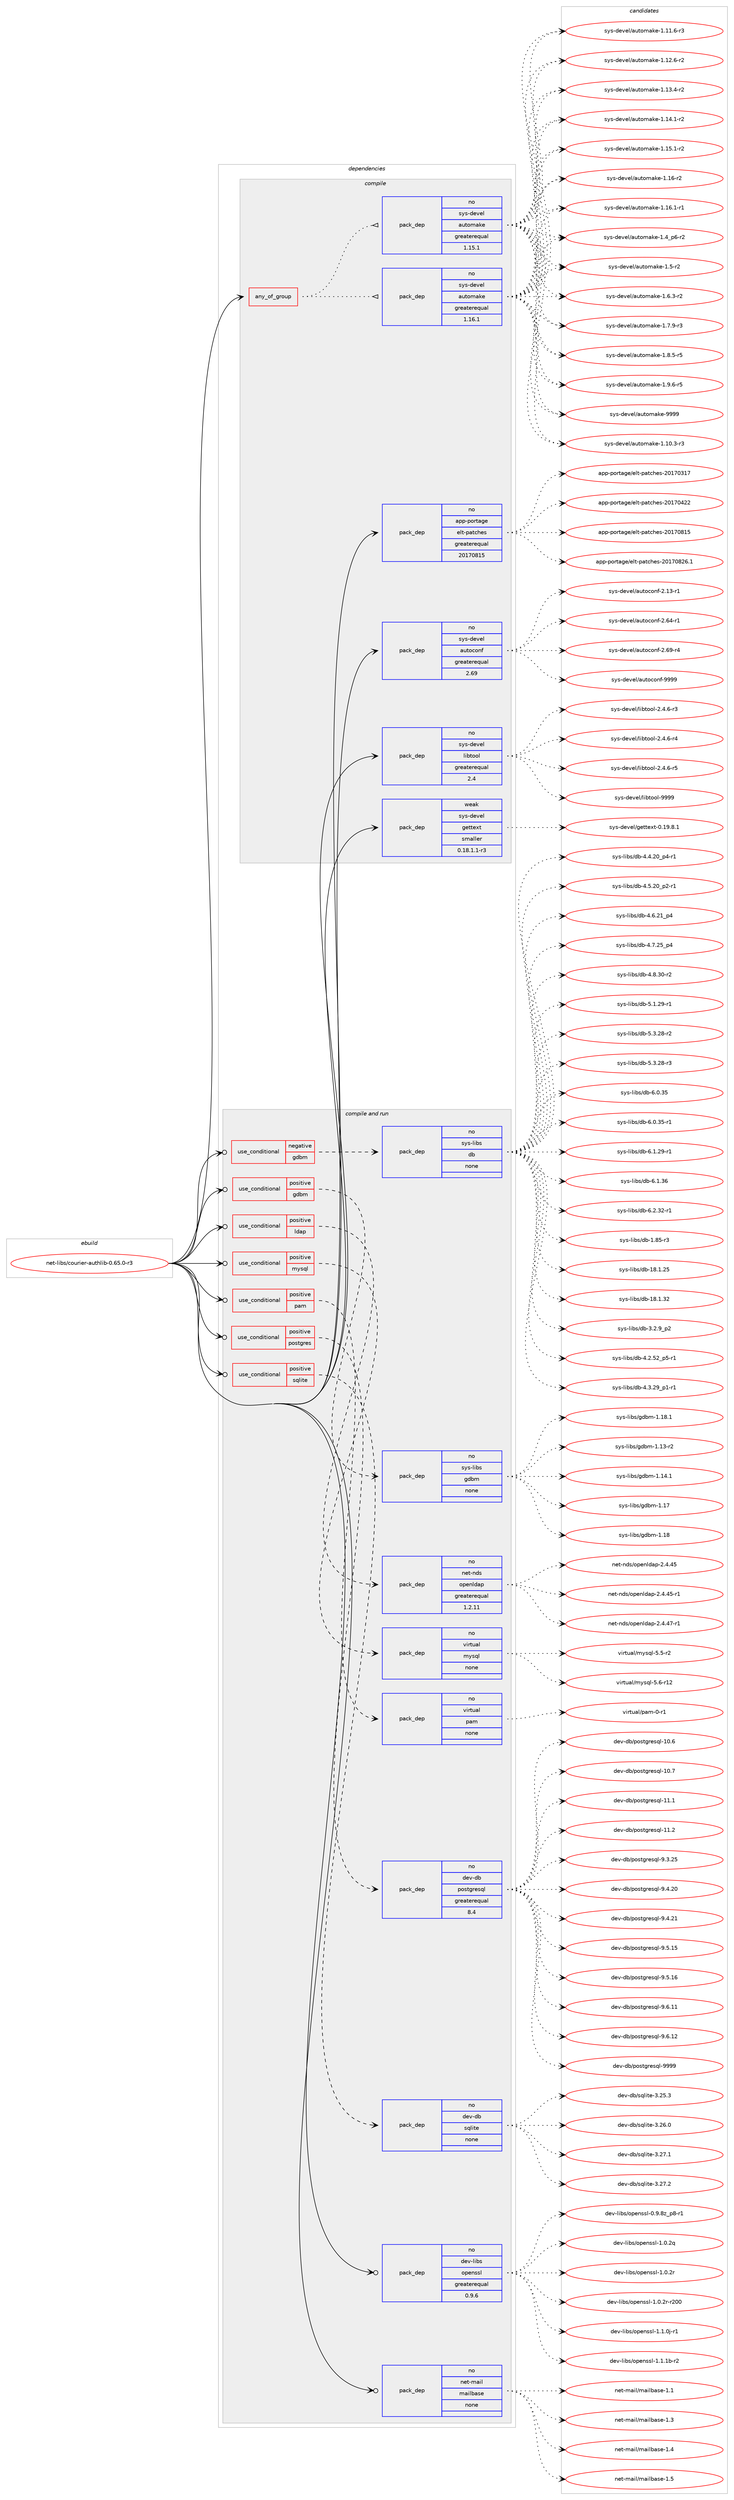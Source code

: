 digraph prolog {

# *************
# Graph options
# *************

newrank=true;
concentrate=true;
compound=true;
graph [rankdir=LR,fontname=Helvetica,fontsize=10,ranksep=1.5];#, ranksep=2.5, nodesep=0.2];
edge  [arrowhead=vee];
node  [fontname=Helvetica,fontsize=10];

# **********
# The ebuild
# **********

subgraph cluster_leftcol {
color=gray;
rank=same;
label=<<i>ebuild</i>>;
id [label="net-libs/courier-authlib-0.65.0-r3", color=red, width=4, href="../net-libs/courier-authlib-0.65.0-r3.svg"];
}

# ****************
# The dependencies
# ****************

subgraph cluster_midcol {
color=gray;
label=<<i>dependencies</i>>;
subgraph cluster_compile {
fillcolor="#eeeeee";
style=filled;
label=<<i>compile</i>>;
subgraph any26082 {
dependency1658033 [label=<<TABLE BORDER="0" CELLBORDER="1" CELLSPACING="0" CELLPADDING="4"><TR><TD CELLPADDING="10">any_of_group</TD></TR></TABLE>>, shape=none, color=red];subgraph pack1185322 {
dependency1658034 [label=<<TABLE BORDER="0" CELLBORDER="1" CELLSPACING="0" CELLPADDING="4" WIDTH="220"><TR><TD ROWSPAN="6" CELLPADDING="30">pack_dep</TD></TR><TR><TD WIDTH="110">no</TD></TR><TR><TD>sys-devel</TD></TR><TR><TD>automake</TD></TR><TR><TD>greaterequal</TD></TR><TR><TD>1.16.1</TD></TR></TABLE>>, shape=none, color=blue];
}
dependency1658033:e -> dependency1658034:w [weight=20,style="dotted",arrowhead="oinv"];
subgraph pack1185323 {
dependency1658035 [label=<<TABLE BORDER="0" CELLBORDER="1" CELLSPACING="0" CELLPADDING="4" WIDTH="220"><TR><TD ROWSPAN="6" CELLPADDING="30">pack_dep</TD></TR><TR><TD WIDTH="110">no</TD></TR><TR><TD>sys-devel</TD></TR><TR><TD>automake</TD></TR><TR><TD>greaterequal</TD></TR><TR><TD>1.15.1</TD></TR></TABLE>>, shape=none, color=blue];
}
dependency1658033:e -> dependency1658035:w [weight=20,style="dotted",arrowhead="oinv"];
}
id:e -> dependency1658033:w [weight=20,style="solid",arrowhead="vee"];
subgraph pack1185324 {
dependency1658036 [label=<<TABLE BORDER="0" CELLBORDER="1" CELLSPACING="0" CELLPADDING="4" WIDTH="220"><TR><TD ROWSPAN="6" CELLPADDING="30">pack_dep</TD></TR><TR><TD WIDTH="110">no</TD></TR><TR><TD>app-portage</TD></TR><TR><TD>elt-patches</TD></TR><TR><TD>greaterequal</TD></TR><TR><TD>20170815</TD></TR></TABLE>>, shape=none, color=blue];
}
id:e -> dependency1658036:w [weight=20,style="solid",arrowhead="vee"];
subgraph pack1185325 {
dependency1658037 [label=<<TABLE BORDER="0" CELLBORDER="1" CELLSPACING="0" CELLPADDING="4" WIDTH="220"><TR><TD ROWSPAN="6" CELLPADDING="30">pack_dep</TD></TR><TR><TD WIDTH="110">no</TD></TR><TR><TD>sys-devel</TD></TR><TR><TD>autoconf</TD></TR><TR><TD>greaterequal</TD></TR><TR><TD>2.69</TD></TR></TABLE>>, shape=none, color=blue];
}
id:e -> dependency1658037:w [weight=20,style="solid",arrowhead="vee"];
subgraph pack1185326 {
dependency1658038 [label=<<TABLE BORDER="0" CELLBORDER="1" CELLSPACING="0" CELLPADDING="4" WIDTH="220"><TR><TD ROWSPAN="6" CELLPADDING="30">pack_dep</TD></TR><TR><TD WIDTH="110">no</TD></TR><TR><TD>sys-devel</TD></TR><TR><TD>libtool</TD></TR><TR><TD>greaterequal</TD></TR><TR><TD>2.4</TD></TR></TABLE>>, shape=none, color=blue];
}
id:e -> dependency1658038:w [weight=20,style="solid",arrowhead="vee"];
subgraph pack1185327 {
dependency1658039 [label=<<TABLE BORDER="0" CELLBORDER="1" CELLSPACING="0" CELLPADDING="4" WIDTH="220"><TR><TD ROWSPAN="6" CELLPADDING="30">pack_dep</TD></TR><TR><TD WIDTH="110">weak</TD></TR><TR><TD>sys-devel</TD></TR><TR><TD>gettext</TD></TR><TR><TD>smaller</TD></TR><TR><TD>0.18.1.1-r3</TD></TR></TABLE>>, shape=none, color=blue];
}
id:e -> dependency1658039:w [weight=20,style="solid",arrowhead="vee"];
}
subgraph cluster_compileandrun {
fillcolor="#eeeeee";
style=filled;
label=<<i>compile and run</i>>;
subgraph cond445841 {
dependency1658040 [label=<<TABLE BORDER="0" CELLBORDER="1" CELLSPACING="0" CELLPADDING="4"><TR><TD ROWSPAN="3" CELLPADDING="10">use_conditional</TD></TR><TR><TD>negative</TD></TR><TR><TD>gdbm</TD></TR></TABLE>>, shape=none, color=red];
subgraph pack1185328 {
dependency1658041 [label=<<TABLE BORDER="0" CELLBORDER="1" CELLSPACING="0" CELLPADDING="4" WIDTH="220"><TR><TD ROWSPAN="6" CELLPADDING="30">pack_dep</TD></TR><TR><TD WIDTH="110">no</TD></TR><TR><TD>sys-libs</TD></TR><TR><TD>db</TD></TR><TR><TD>none</TD></TR><TR><TD></TD></TR></TABLE>>, shape=none, color=blue];
}
dependency1658040:e -> dependency1658041:w [weight=20,style="dashed",arrowhead="vee"];
}
id:e -> dependency1658040:w [weight=20,style="solid",arrowhead="odotvee"];
subgraph cond445842 {
dependency1658042 [label=<<TABLE BORDER="0" CELLBORDER="1" CELLSPACING="0" CELLPADDING="4"><TR><TD ROWSPAN="3" CELLPADDING="10">use_conditional</TD></TR><TR><TD>positive</TD></TR><TR><TD>gdbm</TD></TR></TABLE>>, shape=none, color=red];
subgraph pack1185329 {
dependency1658043 [label=<<TABLE BORDER="0" CELLBORDER="1" CELLSPACING="0" CELLPADDING="4" WIDTH="220"><TR><TD ROWSPAN="6" CELLPADDING="30">pack_dep</TD></TR><TR><TD WIDTH="110">no</TD></TR><TR><TD>sys-libs</TD></TR><TR><TD>gdbm</TD></TR><TR><TD>none</TD></TR><TR><TD></TD></TR></TABLE>>, shape=none, color=blue];
}
dependency1658042:e -> dependency1658043:w [weight=20,style="dashed",arrowhead="vee"];
}
id:e -> dependency1658042:w [weight=20,style="solid",arrowhead="odotvee"];
subgraph cond445843 {
dependency1658044 [label=<<TABLE BORDER="0" CELLBORDER="1" CELLSPACING="0" CELLPADDING="4"><TR><TD ROWSPAN="3" CELLPADDING="10">use_conditional</TD></TR><TR><TD>positive</TD></TR><TR><TD>ldap</TD></TR></TABLE>>, shape=none, color=red];
subgraph pack1185330 {
dependency1658045 [label=<<TABLE BORDER="0" CELLBORDER="1" CELLSPACING="0" CELLPADDING="4" WIDTH="220"><TR><TD ROWSPAN="6" CELLPADDING="30">pack_dep</TD></TR><TR><TD WIDTH="110">no</TD></TR><TR><TD>net-nds</TD></TR><TR><TD>openldap</TD></TR><TR><TD>greaterequal</TD></TR><TR><TD>1.2.11</TD></TR></TABLE>>, shape=none, color=blue];
}
dependency1658044:e -> dependency1658045:w [weight=20,style="dashed",arrowhead="vee"];
}
id:e -> dependency1658044:w [weight=20,style="solid",arrowhead="odotvee"];
subgraph cond445844 {
dependency1658046 [label=<<TABLE BORDER="0" CELLBORDER="1" CELLSPACING="0" CELLPADDING="4"><TR><TD ROWSPAN="3" CELLPADDING="10">use_conditional</TD></TR><TR><TD>positive</TD></TR><TR><TD>mysql</TD></TR></TABLE>>, shape=none, color=red];
subgraph pack1185331 {
dependency1658047 [label=<<TABLE BORDER="0" CELLBORDER="1" CELLSPACING="0" CELLPADDING="4" WIDTH="220"><TR><TD ROWSPAN="6" CELLPADDING="30">pack_dep</TD></TR><TR><TD WIDTH="110">no</TD></TR><TR><TD>virtual</TD></TR><TR><TD>mysql</TD></TR><TR><TD>none</TD></TR><TR><TD></TD></TR></TABLE>>, shape=none, color=blue];
}
dependency1658046:e -> dependency1658047:w [weight=20,style="dashed",arrowhead="vee"];
}
id:e -> dependency1658046:w [weight=20,style="solid",arrowhead="odotvee"];
subgraph cond445845 {
dependency1658048 [label=<<TABLE BORDER="0" CELLBORDER="1" CELLSPACING="0" CELLPADDING="4"><TR><TD ROWSPAN="3" CELLPADDING="10">use_conditional</TD></TR><TR><TD>positive</TD></TR><TR><TD>pam</TD></TR></TABLE>>, shape=none, color=red];
subgraph pack1185332 {
dependency1658049 [label=<<TABLE BORDER="0" CELLBORDER="1" CELLSPACING="0" CELLPADDING="4" WIDTH="220"><TR><TD ROWSPAN="6" CELLPADDING="30">pack_dep</TD></TR><TR><TD WIDTH="110">no</TD></TR><TR><TD>virtual</TD></TR><TR><TD>pam</TD></TR><TR><TD>none</TD></TR><TR><TD></TD></TR></TABLE>>, shape=none, color=blue];
}
dependency1658048:e -> dependency1658049:w [weight=20,style="dashed",arrowhead="vee"];
}
id:e -> dependency1658048:w [weight=20,style="solid",arrowhead="odotvee"];
subgraph cond445846 {
dependency1658050 [label=<<TABLE BORDER="0" CELLBORDER="1" CELLSPACING="0" CELLPADDING="4"><TR><TD ROWSPAN="3" CELLPADDING="10">use_conditional</TD></TR><TR><TD>positive</TD></TR><TR><TD>postgres</TD></TR></TABLE>>, shape=none, color=red];
subgraph pack1185333 {
dependency1658051 [label=<<TABLE BORDER="0" CELLBORDER="1" CELLSPACING="0" CELLPADDING="4" WIDTH="220"><TR><TD ROWSPAN="6" CELLPADDING="30">pack_dep</TD></TR><TR><TD WIDTH="110">no</TD></TR><TR><TD>dev-db</TD></TR><TR><TD>postgresql</TD></TR><TR><TD>greaterequal</TD></TR><TR><TD>8.4</TD></TR></TABLE>>, shape=none, color=blue];
}
dependency1658050:e -> dependency1658051:w [weight=20,style="dashed",arrowhead="vee"];
}
id:e -> dependency1658050:w [weight=20,style="solid",arrowhead="odotvee"];
subgraph cond445847 {
dependency1658052 [label=<<TABLE BORDER="0" CELLBORDER="1" CELLSPACING="0" CELLPADDING="4"><TR><TD ROWSPAN="3" CELLPADDING="10">use_conditional</TD></TR><TR><TD>positive</TD></TR><TR><TD>sqlite</TD></TR></TABLE>>, shape=none, color=red];
subgraph pack1185334 {
dependency1658053 [label=<<TABLE BORDER="0" CELLBORDER="1" CELLSPACING="0" CELLPADDING="4" WIDTH="220"><TR><TD ROWSPAN="6" CELLPADDING="30">pack_dep</TD></TR><TR><TD WIDTH="110">no</TD></TR><TR><TD>dev-db</TD></TR><TR><TD>sqlite</TD></TR><TR><TD>none</TD></TR><TR><TD></TD></TR></TABLE>>, shape=none, color=blue];
}
dependency1658052:e -> dependency1658053:w [weight=20,style="dashed",arrowhead="vee"];
}
id:e -> dependency1658052:w [weight=20,style="solid",arrowhead="odotvee"];
subgraph pack1185335 {
dependency1658054 [label=<<TABLE BORDER="0" CELLBORDER="1" CELLSPACING="0" CELLPADDING="4" WIDTH="220"><TR><TD ROWSPAN="6" CELLPADDING="30">pack_dep</TD></TR><TR><TD WIDTH="110">no</TD></TR><TR><TD>dev-libs</TD></TR><TR><TD>openssl</TD></TR><TR><TD>greaterequal</TD></TR><TR><TD>0.9.6</TD></TR></TABLE>>, shape=none, color=blue];
}
id:e -> dependency1658054:w [weight=20,style="solid",arrowhead="odotvee"];
subgraph pack1185336 {
dependency1658055 [label=<<TABLE BORDER="0" CELLBORDER="1" CELLSPACING="0" CELLPADDING="4" WIDTH="220"><TR><TD ROWSPAN="6" CELLPADDING="30">pack_dep</TD></TR><TR><TD WIDTH="110">no</TD></TR><TR><TD>net-mail</TD></TR><TR><TD>mailbase</TD></TR><TR><TD>none</TD></TR><TR><TD></TD></TR></TABLE>>, shape=none, color=blue];
}
id:e -> dependency1658055:w [weight=20,style="solid",arrowhead="odotvee"];
}
subgraph cluster_run {
fillcolor="#eeeeee";
style=filled;
label=<<i>run</i>>;
}
}

# **************
# The candidates
# **************

subgraph cluster_choices {
rank=same;
color=gray;
label=<<i>candidates</i>>;

subgraph choice1185322 {
color=black;
nodesep=1;
choice11512111545100101118101108479711711611110997107101454946494846514511451 [label="sys-devel/automake-1.10.3-r3", color=red, width=4,href="../sys-devel/automake-1.10.3-r3.svg"];
choice11512111545100101118101108479711711611110997107101454946494946544511451 [label="sys-devel/automake-1.11.6-r3", color=red, width=4,href="../sys-devel/automake-1.11.6-r3.svg"];
choice11512111545100101118101108479711711611110997107101454946495046544511450 [label="sys-devel/automake-1.12.6-r2", color=red, width=4,href="../sys-devel/automake-1.12.6-r2.svg"];
choice11512111545100101118101108479711711611110997107101454946495146524511450 [label="sys-devel/automake-1.13.4-r2", color=red, width=4,href="../sys-devel/automake-1.13.4-r2.svg"];
choice11512111545100101118101108479711711611110997107101454946495246494511450 [label="sys-devel/automake-1.14.1-r2", color=red, width=4,href="../sys-devel/automake-1.14.1-r2.svg"];
choice11512111545100101118101108479711711611110997107101454946495346494511450 [label="sys-devel/automake-1.15.1-r2", color=red, width=4,href="../sys-devel/automake-1.15.1-r2.svg"];
choice1151211154510010111810110847971171161111099710710145494649544511450 [label="sys-devel/automake-1.16-r2", color=red, width=4,href="../sys-devel/automake-1.16-r2.svg"];
choice11512111545100101118101108479711711611110997107101454946495446494511449 [label="sys-devel/automake-1.16.1-r1", color=red, width=4,href="../sys-devel/automake-1.16.1-r1.svg"];
choice115121115451001011181011084797117116111109971071014549465295112544511450 [label="sys-devel/automake-1.4_p6-r2", color=red, width=4,href="../sys-devel/automake-1.4_p6-r2.svg"];
choice11512111545100101118101108479711711611110997107101454946534511450 [label="sys-devel/automake-1.5-r2", color=red, width=4,href="../sys-devel/automake-1.5-r2.svg"];
choice115121115451001011181011084797117116111109971071014549465446514511450 [label="sys-devel/automake-1.6.3-r2", color=red, width=4,href="../sys-devel/automake-1.6.3-r2.svg"];
choice115121115451001011181011084797117116111109971071014549465546574511451 [label="sys-devel/automake-1.7.9-r3", color=red, width=4,href="../sys-devel/automake-1.7.9-r3.svg"];
choice115121115451001011181011084797117116111109971071014549465646534511453 [label="sys-devel/automake-1.8.5-r5", color=red, width=4,href="../sys-devel/automake-1.8.5-r5.svg"];
choice115121115451001011181011084797117116111109971071014549465746544511453 [label="sys-devel/automake-1.9.6-r5", color=red, width=4,href="../sys-devel/automake-1.9.6-r5.svg"];
choice115121115451001011181011084797117116111109971071014557575757 [label="sys-devel/automake-9999", color=red, width=4,href="../sys-devel/automake-9999.svg"];
dependency1658034:e -> choice11512111545100101118101108479711711611110997107101454946494846514511451:w [style=dotted,weight="100"];
dependency1658034:e -> choice11512111545100101118101108479711711611110997107101454946494946544511451:w [style=dotted,weight="100"];
dependency1658034:e -> choice11512111545100101118101108479711711611110997107101454946495046544511450:w [style=dotted,weight="100"];
dependency1658034:e -> choice11512111545100101118101108479711711611110997107101454946495146524511450:w [style=dotted,weight="100"];
dependency1658034:e -> choice11512111545100101118101108479711711611110997107101454946495246494511450:w [style=dotted,weight="100"];
dependency1658034:e -> choice11512111545100101118101108479711711611110997107101454946495346494511450:w [style=dotted,weight="100"];
dependency1658034:e -> choice1151211154510010111810110847971171161111099710710145494649544511450:w [style=dotted,weight="100"];
dependency1658034:e -> choice11512111545100101118101108479711711611110997107101454946495446494511449:w [style=dotted,weight="100"];
dependency1658034:e -> choice115121115451001011181011084797117116111109971071014549465295112544511450:w [style=dotted,weight="100"];
dependency1658034:e -> choice11512111545100101118101108479711711611110997107101454946534511450:w [style=dotted,weight="100"];
dependency1658034:e -> choice115121115451001011181011084797117116111109971071014549465446514511450:w [style=dotted,weight="100"];
dependency1658034:e -> choice115121115451001011181011084797117116111109971071014549465546574511451:w [style=dotted,weight="100"];
dependency1658034:e -> choice115121115451001011181011084797117116111109971071014549465646534511453:w [style=dotted,weight="100"];
dependency1658034:e -> choice115121115451001011181011084797117116111109971071014549465746544511453:w [style=dotted,weight="100"];
dependency1658034:e -> choice115121115451001011181011084797117116111109971071014557575757:w [style=dotted,weight="100"];
}
subgraph choice1185323 {
color=black;
nodesep=1;
choice11512111545100101118101108479711711611110997107101454946494846514511451 [label="sys-devel/automake-1.10.3-r3", color=red, width=4,href="../sys-devel/automake-1.10.3-r3.svg"];
choice11512111545100101118101108479711711611110997107101454946494946544511451 [label="sys-devel/automake-1.11.6-r3", color=red, width=4,href="../sys-devel/automake-1.11.6-r3.svg"];
choice11512111545100101118101108479711711611110997107101454946495046544511450 [label="sys-devel/automake-1.12.6-r2", color=red, width=4,href="../sys-devel/automake-1.12.6-r2.svg"];
choice11512111545100101118101108479711711611110997107101454946495146524511450 [label="sys-devel/automake-1.13.4-r2", color=red, width=4,href="../sys-devel/automake-1.13.4-r2.svg"];
choice11512111545100101118101108479711711611110997107101454946495246494511450 [label="sys-devel/automake-1.14.1-r2", color=red, width=4,href="../sys-devel/automake-1.14.1-r2.svg"];
choice11512111545100101118101108479711711611110997107101454946495346494511450 [label="sys-devel/automake-1.15.1-r2", color=red, width=4,href="../sys-devel/automake-1.15.1-r2.svg"];
choice1151211154510010111810110847971171161111099710710145494649544511450 [label="sys-devel/automake-1.16-r2", color=red, width=4,href="../sys-devel/automake-1.16-r2.svg"];
choice11512111545100101118101108479711711611110997107101454946495446494511449 [label="sys-devel/automake-1.16.1-r1", color=red, width=4,href="../sys-devel/automake-1.16.1-r1.svg"];
choice115121115451001011181011084797117116111109971071014549465295112544511450 [label="sys-devel/automake-1.4_p6-r2", color=red, width=4,href="../sys-devel/automake-1.4_p6-r2.svg"];
choice11512111545100101118101108479711711611110997107101454946534511450 [label="sys-devel/automake-1.5-r2", color=red, width=4,href="../sys-devel/automake-1.5-r2.svg"];
choice115121115451001011181011084797117116111109971071014549465446514511450 [label="sys-devel/automake-1.6.3-r2", color=red, width=4,href="../sys-devel/automake-1.6.3-r2.svg"];
choice115121115451001011181011084797117116111109971071014549465546574511451 [label="sys-devel/automake-1.7.9-r3", color=red, width=4,href="../sys-devel/automake-1.7.9-r3.svg"];
choice115121115451001011181011084797117116111109971071014549465646534511453 [label="sys-devel/automake-1.8.5-r5", color=red, width=4,href="../sys-devel/automake-1.8.5-r5.svg"];
choice115121115451001011181011084797117116111109971071014549465746544511453 [label="sys-devel/automake-1.9.6-r5", color=red, width=4,href="../sys-devel/automake-1.9.6-r5.svg"];
choice115121115451001011181011084797117116111109971071014557575757 [label="sys-devel/automake-9999", color=red, width=4,href="../sys-devel/automake-9999.svg"];
dependency1658035:e -> choice11512111545100101118101108479711711611110997107101454946494846514511451:w [style=dotted,weight="100"];
dependency1658035:e -> choice11512111545100101118101108479711711611110997107101454946494946544511451:w [style=dotted,weight="100"];
dependency1658035:e -> choice11512111545100101118101108479711711611110997107101454946495046544511450:w [style=dotted,weight="100"];
dependency1658035:e -> choice11512111545100101118101108479711711611110997107101454946495146524511450:w [style=dotted,weight="100"];
dependency1658035:e -> choice11512111545100101118101108479711711611110997107101454946495246494511450:w [style=dotted,weight="100"];
dependency1658035:e -> choice11512111545100101118101108479711711611110997107101454946495346494511450:w [style=dotted,weight="100"];
dependency1658035:e -> choice1151211154510010111810110847971171161111099710710145494649544511450:w [style=dotted,weight="100"];
dependency1658035:e -> choice11512111545100101118101108479711711611110997107101454946495446494511449:w [style=dotted,weight="100"];
dependency1658035:e -> choice115121115451001011181011084797117116111109971071014549465295112544511450:w [style=dotted,weight="100"];
dependency1658035:e -> choice11512111545100101118101108479711711611110997107101454946534511450:w [style=dotted,weight="100"];
dependency1658035:e -> choice115121115451001011181011084797117116111109971071014549465446514511450:w [style=dotted,weight="100"];
dependency1658035:e -> choice115121115451001011181011084797117116111109971071014549465546574511451:w [style=dotted,weight="100"];
dependency1658035:e -> choice115121115451001011181011084797117116111109971071014549465646534511453:w [style=dotted,weight="100"];
dependency1658035:e -> choice115121115451001011181011084797117116111109971071014549465746544511453:w [style=dotted,weight="100"];
dependency1658035:e -> choice115121115451001011181011084797117116111109971071014557575757:w [style=dotted,weight="100"];
}
subgraph choice1185324 {
color=black;
nodesep=1;
choice97112112451121111141169710310147101108116451129711699104101115455048495548514955 [label="app-portage/elt-patches-20170317", color=red, width=4,href="../app-portage/elt-patches-20170317.svg"];
choice97112112451121111141169710310147101108116451129711699104101115455048495548525050 [label="app-portage/elt-patches-20170422", color=red, width=4,href="../app-portage/elt-patches-20170422.svg"];
choice97112112451121111141169710310147101108116451129711699104101115455048495548564953 [label="app-portage/elt-patches-20170815", color=red, width=4,href="../app-portage/elt-patches-20170815.svg"];
choice971121124511211111411697103101471011081164511297116991041011154550484955485650544649 [label="app-portage/elt-patches-20170826.1", color=red, width=4,href="../app-portage/elt-patches-20170826.1.svg"];
dependency1658036:e -> choice97112112451121111141169710310147101108116451129711699104101115455048495548514955:w [style=dotted,weight="100"];
dependency1658036:e -> choice97112112451121111141169710310147101108116451129711699104101115455048495548525050:w [style=dotted,weight="100"];
dependency1658036:e -> choice97112112451121111141169710310147101108116451129711699104101115455048495548564953:w [style=dotted,weight="100"];
dependency1658036:e -> choice971121124511211111411697103101471011081164511297116991041011154550484955485650544649:w [style=dotted,weight="100"];
}
subgraph choice1185325 {
color=black;
nodesep=1;
choice1151211154510010111810110847971171161119911111010245504649514511449 [label="sys-devel/autoconf-2.13-r1", color=red, width=4,href="../sys-devel/autoconf-2.13-r1.svg"];
choice1151211154510010111810110847971171161119911111010245504654524511449 [label="sys-devel/autoconf-2.64-r1", color=red, width=4,href="../sys-devel/autoconf-2.64-r1.svg"];
choice1151211154510010111810110847971171161119911111010245504654574511452 [label="sys-devel/autoconf-2.69-r4", color=red, width=4,href="../sys-devel/autoconf-2.69-r4.svg"];
choice115121115451001011181011084797117116111991111101024557575757 [label="sys-devel/autoconf-9999", color=red, width=4,href="../sys-devel/autoconf-9999.svg"];
dependency1658037:e -> choice1151211154510010111810110847971171161119911111010245504649514511449:w [style=dotted,weight="100"];
dependency1658037:e -> choice1151211154510010111810110847971171161119911111010245504654524511449:w [style=dotted,weight="100"];
dependency1658037:e -> choice1151211154510010111810110847971171161119911111010245504654574511452:w [style=dotted,weight="100"];
dependency1658037:e -> choice115121115451001011181011084797117116111991111101024557575757:w [style=dotted,weight="100"];
}
subgraph choice1185326 {
color=black;
nodesep=1;
choice1151211154510010111810110847108105981161111111084550465246544511451 [label="sys-devel/libtool-2.4.6-r3", color=red, width=4,href="../sys-devel/libtool-2.4.6-r3.svg"];
choice1151211154510010111810110847108105981161111111084550465246544511452 [label="sys-devel/libtool-2.4.6-r4", color=red, width=4,href="../sys-devel/libtool-2.4.6-r4.svg"];
choice1151211154510010111810110847108105981161111111084550465246544511453 [label="sys-devel/libtool-2.4.6-r5", color=red, width=4,href="../sys-devel/libtool-2.4.6-r5.svg"];
choice1151211154510010111810110847108105981161111111084557575757 [label="sys-devel/libtool-9999", color=red, width=4,href="../sys-devel/libtool-9999.svg"];
dependency1658038:e -> choice1151211154510010111810110847108105981161111111084550465246544511451:w [style=dotted,weight="100"];
dependency1658038:e -> choice1151211154510010111810110847108105981161111111084550465246544511452:w [style=dotted,weight="100"];
dependency1658038:e -> choice1151211154510010111810110847108105981161111111084550465246544511453:w [style=dotted,weight="100"];
dependency1658038:e -> choice1151211154510010111810110847108105981161111111084557575757:w [style=dotted,weight="100"];
}
subgraph choice1185327 {
color=black;
nodesep=1;
choice1151211154510010111810110847103101116116101120116454846495746564649 [label="sys-devel/gettext-0.19.8.1", color=red, width=4,href="../sys-devel/gettext-0.19.8.1.svg"];
dependency1658039:e -> choice1151211154510010111810110847103101116116101120116454846495746564649:w [style=dotted,weight="100"];
}
subgraph choice1185328 {
color=black;
nodesep=1;
choice1151211154510810598115471009845494656534511451 [label="sys-libs/db-1.85-r3", color=red, width=4,href="../sys-libs/db-1.85-r3.svg"];
choice115121115451081059811547100984549564649465053 [label="sys-libs/db-18.1.25", color=red, width=4,href="../sys-libs/db-18.1.25.svg"];
choice115121115451081059811547100984549564649465150 [label="sys-libs/db-18.1.32", color=red, width=4,href="../sys-libs/db-18.1.32.svg"];
choice115121115451081059811547100984551465046579511250 [label="sys-libs/db-3.2.9_p2", color=red, width=4,href="../sys-libs/db-3.2.9_p2.svg"];
choice115121115451081059811547100984552465046535095112534511449 [label="sys-libs/db-4.2.52_p5-r1", color=red, width=4,href="../sys-libs/db-4.2.52_p5-r1.svg"];
choice115121115451081059811547100984552465146505795112494511449 [label="sys-libs/db-4.3.29_p1-r1", color=red, width=4,href="../sys-libs/db-4.3.29_p1-r1.svg"];
choice115121115451081059811547100984552465246504895112524511449 [label="sys-libs/db-4.4.20_p4-r1", color=red, width=4,href="../sys-libs/db-4.4.20_p4-r1.svg"];
choice115121115451081059811547100984552465346504895112504511449 [label="sys-libs/db-4.5.20_p2-r1", color=red, width=4,href="../sys-libs/db-4.5.20_p2-r1.svg"];
choice11512111545108105981154710098455246544650499511252 [label="sys-libs/db-4.6.21_p4", color=red, width=4,href="../sys-libs/db-4.6.21_p4.svg"];
choice11512111545108105981154710098455246554650539511252 [label="sys-libs/db-4.7.25_p4", color=red, width=4,href="../sys-libs/db-4.7.25_p4.svg"];
choice11512111545108105981154710098455246564651484511450 [label="sys-libs/db-4.8.30-r2", color=red, width=4,href="../sys-libs/db-4.8.30-r2.svg"];
choice11512111545108105981154710098455346494650574511449 [label="sys-libs/db-5.1.29-r1", color=red, width=4,href="../sys-libs/db-5.1.29-r1.svg"];
choice11512111545108105981154710098455346514650564511450 [label="sys-libs/db-5.3.28-r2", color=red, width=4,href="../sys-libs/db-5.3.28-r2.svg"];
choice11512111545108105981154710098455346514650564511451 [label="sys-libs/db-5.3.28-r3", color=red, width=4,href="../sys-libs/db-5.3.28-r3.svg"];
choice1151211154510810598115471009845544648465153 [label="sys-libs/db-6.0.35", color=red, width=4,href="../sys-libs/db-6.0.35.svg"];
choice11512111545108105981154710098455446484651534511449 [label="sys-libs/db-6.0.35-r1", color=red, width=4,href="../sys-libs/db-6.0.35-r1.svg"];
choice11512111545108105981154710098455446494650574511449 [label="sys-libs/db-6.1.29-r1", color=red, width=4,href="../sys-libs/db-6.1.29-r1.svg"];
choice1151211154510810598115471009845544649465154 [label="sys-libs/db-6.1.36", color=red, width=4,href="../sys-libs/db-6.1.36.svg"];
choice11512111545108105981154710098455446504651504511449 [label="sys-libs/db-6.2.32-r1", color=red, width=4,href="../sys-libs/db-6.2.32-r1.svg"];
dependency1658041:e -> choice1151211154510810598115471009845494656534511451:w [style=dotted,weight="100"];
dependency1658041:e -> choice115121115451081059811547100984549564649465053:w [style=dotted,weight="100"];
dependency1658041:e -> choice115121115451081059811547100984549564649465150:w [style=dotted,weight="100"];
dependency1658041:e -> choice115121115451081059811547100984551465046579511250:w [style=dotted,weight="100"];
dependency1658041:e -> choice115121115451081059811547100984552465046535095112534511449:w [style=dotted,weight="100"];
dependency1658041:e -> choice115121115451081059811547100984552465146505795112494511449:w [style=dotted,weight="100"];
dependency1658041:e -> choice115121115451081059811547100984552465246504895112524511449:w [style=dotted,weight="100"];
dependency1658041:e -> choice115121115451081059811547100984552465346504895112504511449:w [style=dotted,weight="100"];
dependency1658041:e -> choice11512111545108105981154710098455246544650499511252:w [style=dotted,weight="100"];
dependency1658041:e -> choice11512111545108105981154710098455246554650539511252:w [style=dotted,weight="100"];
dependency1658041:e -> choice11512111545108105981154710098455246564651484511450:w [style=dotted,weight="100"];
dependency1658041:e -> choice11512111545108105981154710098455346494650574511449:w [style=dotted,weight="100"];
dependency1658041:e -> choice11512111545108105981154710098455346514650564511450:w [style=dotted,weight="100"];
dependency1658041:e -> choice11512111545108105981154710098455346514650564511451:w [style=dotted,weight="100"];
dependency1658041:e -> choice1151211154510810598115471009845544648465153:w [style=dotted,weight="100"];
dependency1658041:e -> choice11512111545108105981154710098455446484651534511449:w [style=dotted,weight="100"];
dependency1658041:e -> choice11512111545108105981154710098455446494650574511449:w [style=dotted,weight="100"];
dependency1658041:e -> choice1151211154510810598115471009845544649465154:w [style=dotted,weight="100"];
dependency1658041:e -> choice11512111545108105981154710098455446504651504511449:w [style=dotted,weight="100"];
}
subgraph choice1185329 {
color=black;
nodesep=1;
choice1151211154510810598115471031009810945494649514511450 [label="sys-libs/gdbm-1.13-r2", color=red, width=4,href="../sys-libs/gdbm-1.13-r2.svg"];
choice1151211154510810598115471031009810945494649524649 [label="sys-libs/gdbm-1.14.1", color=red, width=4,href="../sys-libs/gdbm-1.14.1.svg"];
choice115121115451081059811547103100981094549464955 [label="sys-libs/gdbm-1.17", color=red, width=4,href="../sys-libs/gdbm-1.17.svg"];
choice115121115451081059811547103100981094549464956 [label="sys-libs/gdbm-1.18", color=red, width=4,href="../sys-libs/gdbm-1.18.svg"];
choice1151211154510810598115471031009810945494649564649 [label="sys-libs/gdbm-1.18.1", color=red, width=4,href="../sys-libs/gdbm-1.18.1.svg"];
dependency1658043:e -> choice1151211154510810598115471031009810945494649514511450:w [style=dotted,weight="100"];
dependency1658043:e -> choice1151211154510810598115471031009810945494649524649:w [style=dotted,weight="100"];
dependency1658043:e -> choice115121115451081059811547103100981094549464955:w [style=dotted,weight="100"];
dependency1658043:e -> choice115121115451081059811547103100981094549464956:w [style=dotted,weight="100"];
dependency1658043:e -> choice1151211154510810598115471031009810945494649564649:w [style=dotted,weight="100"];
}
subgraph choice1185330 {
color=black;
nodesep=1;
choice11010111645110100115471111121011101081009711245504652465253 [label="net-nds/openldap-2.4.45", color=red, width=4,href="../net-nds/openldap-2.4.45.svg"];
choice110101116451101001154711111210111010810097112455046524652534511449 [label="net-nds/openldap-2.4.45-r1", color=red, width=4,href="../net-nds/openldap-2.4.45-r1.svg"];
choice110101116451101001154711111210111010810097112455046524652554511449 [label="net-nds/openldap-2.4.47-r1", color=red, width=4,href="../net-nds/openldap-2.4.47-r1.svg"];
dependency1658045:e -> choice11010111645110100115471111121011101081009711245504652465253:w [style=dotted,weight="100"];
dependency1658045:e -> choice110101116451101001154711111210111010810097112455046524652534511449:w [style=dotted,weight="100"];
dependency1658045:e -> choice110101116451101001154711111210111010810097112455046524652554511449:w [style=dotted,weight="100"];
}
subgraph choice1185331 {
color=black;
nodesep=1;
choice1181051141161179710847109121115113108455346534511450 [label="virtual/mysql-5.5-r2", color=red, width=4,href="../virtual/mysql-5.5-r2.svg"];
choice118105114116117971084710912111511310845534654451144950 [label="virtual/mysql-5.6-r12", color=red, width=4,href="../virtual/mysql-5.6-r12.svg"];
dependency1658047:e -> choice1181051141161179710847109121115113108455346534511450:w [style=dotted,weight="100"];
dependency1658047:e -> choice118105114116117971084710912111511310845534654451144950:w [style=dotted,weight="100"];
}
subgraph choice1185332 {
color=black;
nodesep=1;
choice11810511411611797108471129710945484511449 [label="virtual/pam-0-r1", color=red, width=4,href="../virtual/pam-0-r1.svg"];
dependency1658049:e -> choice11810511411611797108471129710945484511449:w [style=dotted,weight="100"];
}
subgraph choice1185333 {
color=black;
nodesep=1;
choice1001011184510098471121111151161031141011151131084549484654 [label="dev-db/postgresql-10.6", color=red, width=4,href="../dev-db/postgresql-10.6.svg"];
choice1001011184510098471121111151161031141011151131084549484655 [label="dev-db/postgresql-10.7", color=red, width=4,href="../dev-db/postgresql-10.7.svg"];
choice1001011184510098471121111151161031141011151131084549494649 [label="dev-db/postgresql-11.1", color=red, width=4,href="../dev-db/postgresql-11.1.svg"];
choice1001011184510098471121111151161031141011151131084549494650 [label="dev-db/postgresql-11.2", color=red, width=4,href="../dev-db/postgresql-11.2.svg"];
choice10010111845100984711211111511610311410111511310845574651465053 [label="dev-db/postgresql-9.3.25", color=red, width=4,href="../dev-db/postgresql-9.3.25.svg"];
choice10010111845100984711211111511610311410111511310845574652465048 [label="dev-db/postgresql-9.4.20", color=red, width=4,href="../dev-db/postgresql-9.4.20.svg"];
choice10010111845100984711211111511610311410111511310845574652465049 [label="dev-db/postgresql-9.4.21", color=red, width=4,href="../dev-db/postgresql-9.4.21.svg"];
choice10010111845100984711211111511610311410111511310845574653464953 [label="dev-db/postgresql-9.5.15", color=red, width=4,href="../dev-db/postgresql-9.5.15.svg"];
choice10010111845100984711211111511610311410111511310845574653464954 [label="dev-db/postgresql-9.5.16", color=red, width=4,href="../dev-db/postgresql-9.5.16.svg"];
choice10010111845100984711211111511610311410111511310845574654464949 [label="dev-db/postgresql-9.6.11", color=red, width=4,href="../dev-db/postgresql-9.6.11.svg"];
choice10010111845100984711211111511610311410111511310845574654464950 [label="dev-db/postgresql-9.6.12", color=red, width=4,href="../dev-db/postgresql-9.6.12.svg"];
choice1001011184510098471121111151161031141011151131084557575757 [label="dev-db/postgresql-9999", color=red, width=4,href="../dev-db/postgresql-9999.svg"];
dependency1658051:e -> choice1001011184510098471121111151161031141011151131084549484654:w [style=dotted,weight="100"];
dependency1658051:e -> choice1001011184510098471121111151161031141011151131084549484655:w [style=dotted,weight="100"];
dependency1658051:e -> choice1001011184510098471121111151161031141011151131084549494649:w [style=dotted,weight="100"];
dependency1658051:e -> choice1001011184510098471121111151161031141011151131084549494650:w [style=dotted,weight="100"];
dependency1658051:e -> choice10010111845100984711211111511610311410111511310845574651465053:w [style=dotted,weight="100"];
dependency1658051:e -> choice10010111845100984711211111511610311410111511310845574652465048:w [style=dotted,weight="100"];
dependency1658051:e -> choice10010111845100984711211111511610311410111511310845574652465049:w [style=dotted,weight="100"];
dependency1658051:e -> choice10010111845100984711211111511610311410111511310845574653464953:w [style=dotted,weight="100"];
dependency1658051:e -> choice10010111845100984711211111511610311410111511310845574653464954:w [style=dotted,weight="100"];
dependency1658051:e -> choice10010111845100984711211111511610311410111511310845574654464949:w [style=dotted,weight="100"];
dependency1658051:e -> choice10010111845100984711211111511610311410111511310845574654464950:w [style=dotted,weight="100"];
dependency1658051:e -> choice1001011184510098471121111151161031141011151131084557575757:w [style=dotted,weight="100"];
}
subgraph choice1185334 {
color=black;
nodesep=1;
choice10010111845100984711511310810511610145514650534651 [label="dev-db/sqlite-3.25.3", color=red, width=4,href="../dev-db/sqlite-3.25.3.svg"];
choice10010111845100984711511310810511610145514650544648 [label="dev-db/sqlite-3.26.0", color=red, width=4,href="../dev-db/sqlite-3.26.0.svg"];
choice10010111845100984711511310810511610145514650554649 [label="dev-db/sqlite-3.27.1", color=red, width=4,href="../dev-db/sqlite-3.27.1.svg"];
choice10010111845100984711511310810511610145514650554650 [label="dev-db/sqlite-3.27.2", color=red, width=4,href="../dev-db/sqlite-3.27.2.svg"];
dependency1658053:e -> choice10010111845100984711511310810511610145514650534651:w [style=dotted,weight="100"];
dependency1658053:e -> choice10010111845100984711511310810511610145514650544648:w [style=dotted,weight="100"];
dependency1658053:e -> choice10010111845100984711511310810511610145514650554649:w [style=dotted,weight="100"];
dependency1658053:e -> choice10010111845100984711511310810511610145514650554650:w [style=dotted,weight="100"];
}
subgraph choice1185335 {
color=black;
nodesep=1;
choice10010111845108105981154711111210111011511510845484657465612295112564511449 [label="dev-libs/openssl-0.9.8z_p8-r1", color=red, width=4,href="../dev-libs/openssl-0.9.8z_p8-r1.svg"];
choice100101118451081059811547111112101110115115108454946484650113 [label="dev-libs/openssl-1.0.2q", color=red, width=4,href="../dev-libs/openssl-1.0.2q.svg"];
choice100101118451081059811547111112101110115115108454946484650114 [label="dev-libs/openssl-1.0.2r", color=red, width=4,href="../dev-libs/openssl-1.0.2r.svg"];
choice10010111845108105981154711111210111011511510845494648465011445114504848 [label="dev-libs/openssl-1.0.2r-r200", color=red, width=4,href="../dev-libs/openssl-1.0.2r-r200.svg"];
choice1001011184510810598115471111121011101151151084549464946481064511449 [label="dev-libs/openssl-1.1.0j-r1", color=red, width=4,href="../dev-libs/openssl-1.1.0j-r1.svg"];
choice100101118451081059811547111112101110115115108454946494649984511450 [label="dev-libs/openssl-1.1.1b-r2", color=red, width=4,href="../dev-libs/openssl-1.1.1b-r2.svg"];
dependency1658054:e -> choice10010111845108105981154711111210111011511510845484657465612295112564511449:w [style=dotted,weight="100"];
dependency1658054:e -> choice100101118451081059811547111112101110115115108454946484650113:w [style=dotted,weight="100"];
dependency1658054:e -> choice100101118451081059811547111112101110115115108454946484650114:w [style=dotted,weight="100"];
dependency1658054:e -> choice10010111845108105981154711111210111011511510845494648465011445114504848:w [style=dotted,weight="100"];
dependency1658054:e -> choice1001011184510810598115471111121011101151151084549464946481064511449:w [style=dotted,weight="100"];
dependency1658054:e -> choice100101118451081059811547111112101110115115108454946494649984511450:w [style=dotted,weight="100"];
}
subgraph choice1185336 {
color=black;
nodesep=1;
choice11010111645109971051084710997105108989711510145494649 [label="net-mail/mailbase-1.1", color=red, width=4,href="../net-mail/mailbase-1.1.svg"];
choice11010111645109971051084710997105108989711510145494651 [label="net-mail/mailbase-1.3", color=red, width=4,href="../net-mail/mailbase-1.3.svg"];
choice11010111645109971051084710997105108989711510145494652 [label="net-mail/mailbase-1.4", color=red, width=4,href="../net-mail/mailbase-1.4.svg"];
choice11010111645109971051084710997105108989711510145494653 [label="net-mail/mailbase-1.5", color=red, width=4,href="../net-mail/mailbase-1.5.svg"];
dependency1658055:e -> choice11010111645109971051084710997105108989711510145494649:w [style=dotted,weight="100"];
dependency1658055:e -> choice11010111645109971051084710997105108989711510145494651:w [style=dotted,weight="100"];
dependency1658055:e -> choice11010111645109971051084710997105108989711510145494652:w [style=dotted,weight="100"];
dependency1658055:e -> choice11010111645109971051084710997105108989711510145494653:w [style=dotted,weight="100"];
}
}

}
